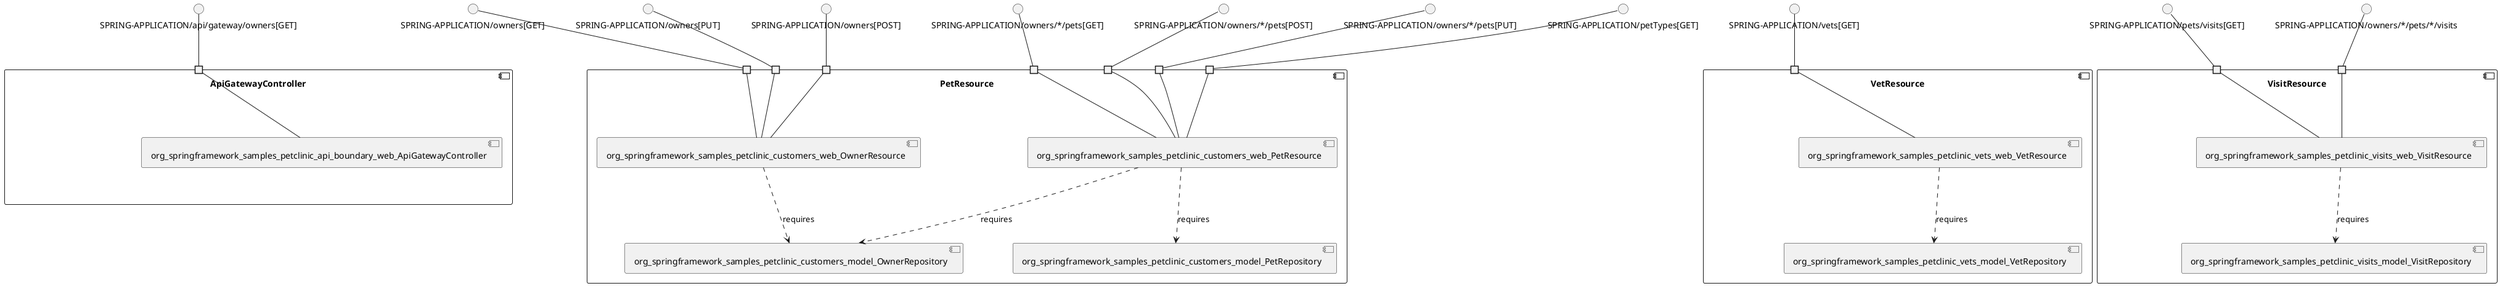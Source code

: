 @startuml
skinparam fixCircleLabelOverlapping true
component "ApiGatewayController\n\n\n\n\n\n" {
[org_springframework_samples_petclinic_api_boundary_web_ApiGatewayController]
portin " " as ApiGatewayController.requires.SPRING_APPLICATION_api_gateway_owners_GET_
"ApiGatewayController.requires.SPRING_APPLICATION_api_gateway_owners_GET_"--[org_springframework_samples_petclinic_api_boundary_web_ApiGatewayController]
}
interface "SPRING-APPLICATION/api/gateway/owners[GET]" as interface.SPRING_APPLICATION_api_gateway_owners_GET_
interface.SPRING_APPLICATION_api_gateway_owners_GET_--"ApiGatewayController.requires.SPRING_APPLICATION_api_gateway_owners_GET_"
component "PetResource\n\n\n\n\n\n" {
[org_springframework_samples_petclinic_customers_model_OwnerRepository]
[org_springframework_samples_petclinic_customers_model_PetRepository]
[org_springframework_samples_petclinic_customers_web_PetResource]
[org_springframework_samples_petclinic_customers_web_OwnerResource]
portin " " as PetResource.requires.SPRING_APPLICATION_owners_GET_
portin " " as PetResource.requires.SPRING_APPLICATION_owners___pets_GET_
portin " " as PetResource.requires.SPRING_APPLICATION_petTypes_GET_
portin " " as PetResource.requires.SPRING_APPLICATION_owners___pets_PUT_
portin " " as PetResource.requires.SPRING_APPLICATION_owners_POST_
portin " " as PetResource.requires.SPRING_APPLICATION_owners_PUT_
portin " " as PetResource.requires.SPRING_APPLICATION_owners___pets_POST_
[org_springframework_samples_petclinic_customers_web_PetResource]..>[org_springframework_samples_petclinic_customers_model_OwnerRepository] : requires
[org_springframework_samples_petclinic_customers_web_OwnerResource]..>[org_springframework_samples_petclinic_customers_model_OwnerRepository] : requires
[org_springframework_samples_petclinic_customers_web_PetResource]..>[org_springframework_samples_petclinic_customers_model_PetRepository] : requires
"PetResource.requires.SPRING_APPLICATION_owners_GET_"--[org_springframework_samples_petclinic_customers_web_OwnerResource]
"PetResource.requires.SPRING_APPLICATION_owners___pets_GET_"--[org_springframework_samples_petclinic_customers_web_PetResource]
"PetResource.requires.SPRING_APPLICATION_owners_PUT_"--[org_springframework_samples_petclinic_customers_web_OwnerResource]
"PetResource.requires.SPRING_APPLICATION_owners___pets_POST_"--[org_springframework_samples_petclinic_customers_web_PetResource]
"PetResource.requires.SPRING_APPLICATION_owners_POST_"--[org_springframework_samples_petclinic_customers_web_OwnerResource]
"PetResource.requires.SPRING_APPLICATION_owners___pets_PUT_"--[org_springframework_samples_petclinic_customers_web_PetResource]
"PetResource.requires.SPRING_APPLICATION_petTypes_GET_"--[org_springframework_samples_petclinic_customers_web_PetResource]
}
interface "SPRING-APPLICATION/owners[GET]" as interface.SPRING_APPLICATION_owners_GET_
interface.SPRING_APPLICATION_owners_GET_--"PetResource.requires.SPRING_APPLICATION_owners_GET_"
interface "SPRING-APPLICATION/owners/*/pets[GET]" as interface.SPRING_APPLICATION_owners___pets_GET_
interface.SPRING_APPLICATION_owners___pets_GET_--"PetResource.requires.SPRING_APPLICATION_owners___pets_GET_"
interface "SPRING-APPLICATION/owners[PUT]" as interface.SPRING_APPLICATION_owners_PUT_
interface.SPRING_APPLICATION_owners_PUT_--"PetResource.requires.SPRING_APPLICATION_owners_PUT_"
interface "SPRING-APPLICATION/owners/*/pets[POST]" as interface.SPRING_APPLICATION_owners___pets_POST_
interface.SPRING_APPLICATION_owners___pets_POST_--"PetResource.requires.SPRING_APPLICATION_owners___pets_POST_"
interface "SPRING-APPLICATION/owners[POST]" as interface.SPRING_APPLICATION_owners_POST_
interface.SPRING_APPLICATION_owners_POST_--"PetResource.requires.SPRING_APPLICATION_owners_POST_"
interface "SPRING-APPLICATION/owners/*/pets[PUT]" as interface.SPRING_APPLICATION_owners___pets_PUT_
interface.SPRING_APPLICATION_owners___pets_PUT_--"PetResource.requires.SPRING_APPLICATION_owners___pets_PUT_"
interface "SPRING-APPLICATION/petTypes[GET]" as interface.SPRING_APPLICATION_petTypes_GET_
interface.SPRING_APPLICATION_petTypes_GET_--"PetResource.requires.SPRING_APPLICATION_petTypes_GET_"
component "VetResource\n\n\n\n\n\n" {
[org_springframework_samples_petclinic_vets_web_VetResource]
[org_springframework_samples_petclinic_vets_model_VetRepository]
portin " " as VetResource.requires.SPRING_APPLICATION_vets_GET_
[org_springframework_samples_petclinic_vets_web_VetResource]..>[org_springframework_samples_petclinic_vets_model_VetRepository] : requires
"VetResource.requires.SPRING_APPLICATION_vets_GET_"--[org_springframework_samples_petclinic_vets_web_VetResource]
}
interface "SPRING-APPLICATION/vets[GET]" as interface.SPRING_APPLICATION_vets_GET_
interface.SPRING_APPLICATION_vets_GET_--"VetResource.requires.SPRING_APPLICATION_vets_GET_"
component "VisitResource\n\n\n\n\n\n" {
[org_springframework_samples_petclinic_visits_web_VisitResource]
[org_springframework_samples_petclinic_visits_model_VisitRepository]
portin " " as VisitResource.requires.SPRING_APPLICATION_owners___pets___visits
portin " " as VisitResource.requires.SPRING_APPLICATION_pets_visits_GET_
[org_springframework_samples_petclinic_visits_web_VisitResource]..>[org_springframework_samples_petclinic_visits_model_VisitRepository] : requires
"VisitResource.requires.SPRING_APPLICATION_owners___pets___visits"--[org_springframework_samples_petclinic_visits_web_VisitResource]
"VisitResource.requires.SPRING_APPLICATION_pets_visits_GET_"--[org_springframework_samples_petclinic_visits_web_VisitResource]
}
interface "SPRING-APPLICATION/owners/*/pets/*/visits" as interface.SPRING_APPLICATION_owners___pets___visits
interface.SPRING_APPLICATION_owners___pets___visits--"VisitResource.requires.SPRING_APPLICATION_owners___pets___visits"
interface "SPRING-APPLICATION/pets/visits[GET]" as interface.SPRING_APPLICATION_pets_visits_GET_
interface.SPRING_APPLICATION_pets_visits_GET_--"VisitResource.requires.SPRING_APPLICATION_pets_visits_GET_"

@enduml
